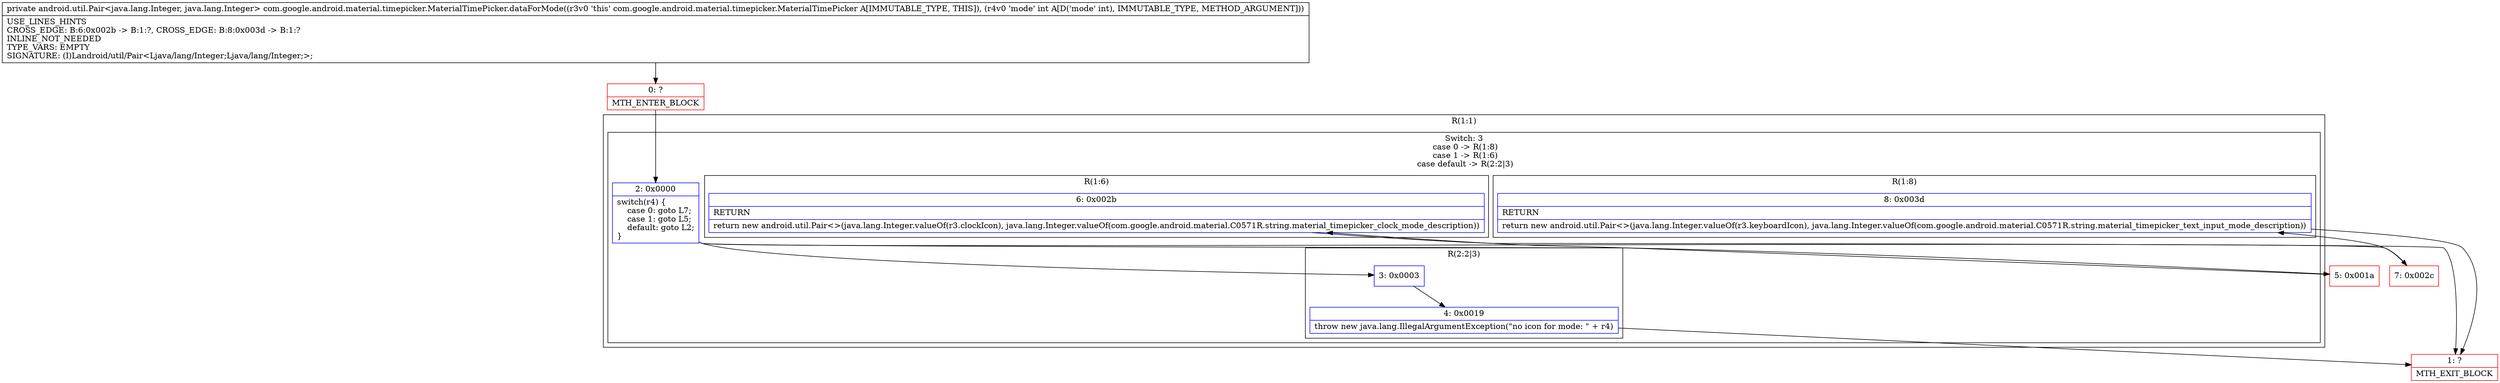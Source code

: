 digraph "CFG forcom.google.android.material.timepicker.MaterialTimePicker.dataForMode(I)Landroid\/util\/Pair;" {
subgraph cluster_Region_634418561 {
label = "R(1:1)";
node [shape=record,color=blue];
subgraph cluster_SwitchRegion_669027536 {
label = "Switch: 3
 case 0 -> R(1:8)
 case 1 -> R(1:6)
 case default -> R(2:2|3)";
node [shape=record,color=blue];
Node_2 [shape=record,label="{2\:\ 0x0000|switch(r4) \{\l    case 0: goto L7;\l    case 1: goto L5;\l    default: goto L2;\l\}\l}"];
subgraph cluster_Region_1679530596 {
label = "R(1:8)";
node [shape=record,color=blue];
Node_8 [shape=record,label="{8\:\ 0x003d|RETURN\l|return new android.util.Pair\<\>(java.lang.Integer.valueOf(r3.keyboardIcon), java.lang.Integer.valueOf(com.google.android.material.C0571R.string.material_timepicker_text_input_mode_description))\l}"];
}
subgraph cluster_Region_720336554 {
label = "R(1:6)";
node [shape=record,color=blue];
Node_6 [shape=record,label="{6\:\ 0x002b|RETURN\l|return new android.util.Pair\<\>(java.lang.Integer.valueOf(r3.clockIcon), java.lang.Integer.valueOf(com.google.android.material.C0571R.string.material_timepicker_clock_mode_description))\l}"];
}
subgraph cluster_Region_213217803 {
label = "R(2:2|3)";
node [shape=record,color=blue];
Node_3 [shape=record,label="{3\:\ 0x0003}"];
Node_4 [shape=record,label="{4\:\ 0x0019|throw new java.lang.IllegalArgumentException(\"no icon for mode: \" + r4)\l}"];
}
}
}
Node_0 [shape=record,color=red,label="{0\:\ ?|MTH_ENTER_BLOCK\l}"];
Node_1 [shape=record,color=red,label="{1\:\ ?|MTH_EXIT_BLOCK\l}"];
Node_5 [shape=record,color=red,label="{5\:\ 0x001a}"];
Node_7 [shape=record,color=red,label="{7\:\ 0x002c}"];
MethodNode[shape=record,label="{private android.util.Pair\<java.lang.Integer, java.lang.Integer\> com.google.android.material.timepicker.MaterialTimePicker.dataForMode((r3v0 'this' com.google.android.material.timepicker.MaterialTimePicker A[IMMUTABLE_TYPE, THIS]), (r4v0 'mode' int A[D('mode' int), IMMUTABLE_TYPE, METHOD_ARGUMENT]))  | USE_LINES_HINTS\lCROSS_EDGE: B:6:0x002b \-\> B:1:?, CROSS_EDGE: B:8:0x003d \-\> B:1:?\lINLINE_NOT_NEEDED\lTYPE_VARS: EMPTY\lSIGNATURE: (I)Landroid\/util\/Pair\<Ljava\/lang\/Integer;Ljava\/lang\/Integer;\>;\l}"];
MethodNode -> Node_0;Node_2 -> Node_3;
Node_2 -> Node_5;
Node_2 -> Node_7;
Node_8 -> Node_1;
Node_6 -> Node_1;
Node_3 -> Node_4;
Node_4 -> Node_1;
Node_0 -> Node_2;
Node_5 -> Node_6;
Node_7 -> Node_8;
}

